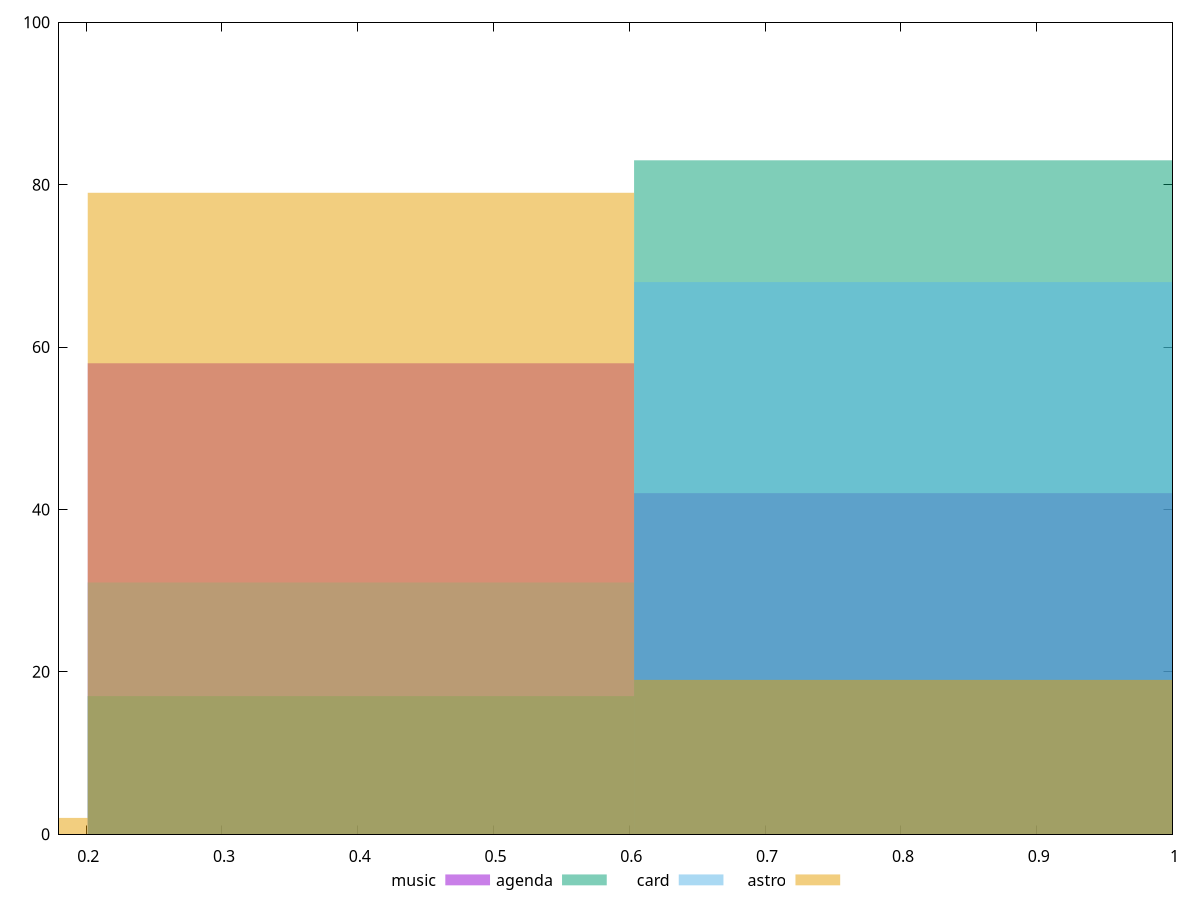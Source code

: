 reset

$music <<EOF
0.8046577150862311 42
0.40232885754311554 58
EOF

$agenda <<EOF
0.8046577150862311 83
0.40232885754311554 17
EOF

$card <<EOF
0.8046577150862311 68
0.40232885754311554 31
EOF

$astro <<EOF
0.40232885754311554 79
0 2
0.8046577150862311 19
EOF

set key outside below
set boxwidth 0.40232885754311554
set xrange [0.18:1]
set yrange [0:100]
set trange [0:100]
set style fill transparent solid 0.5 noborder
set terminal svg size 640, 520 enhanced background rgb 'white'
set output "reports/report_00027_2021-02-24T12-40-31.850Z/mainthread-work-breakdown/comparison/histogram/all_score.svg"

plot $music title "music" with boxes, \
     $agenda title "agenda" with boxes, \
     $card title "card" with boxes, \
     $astro title "astro" with boxes

reset
